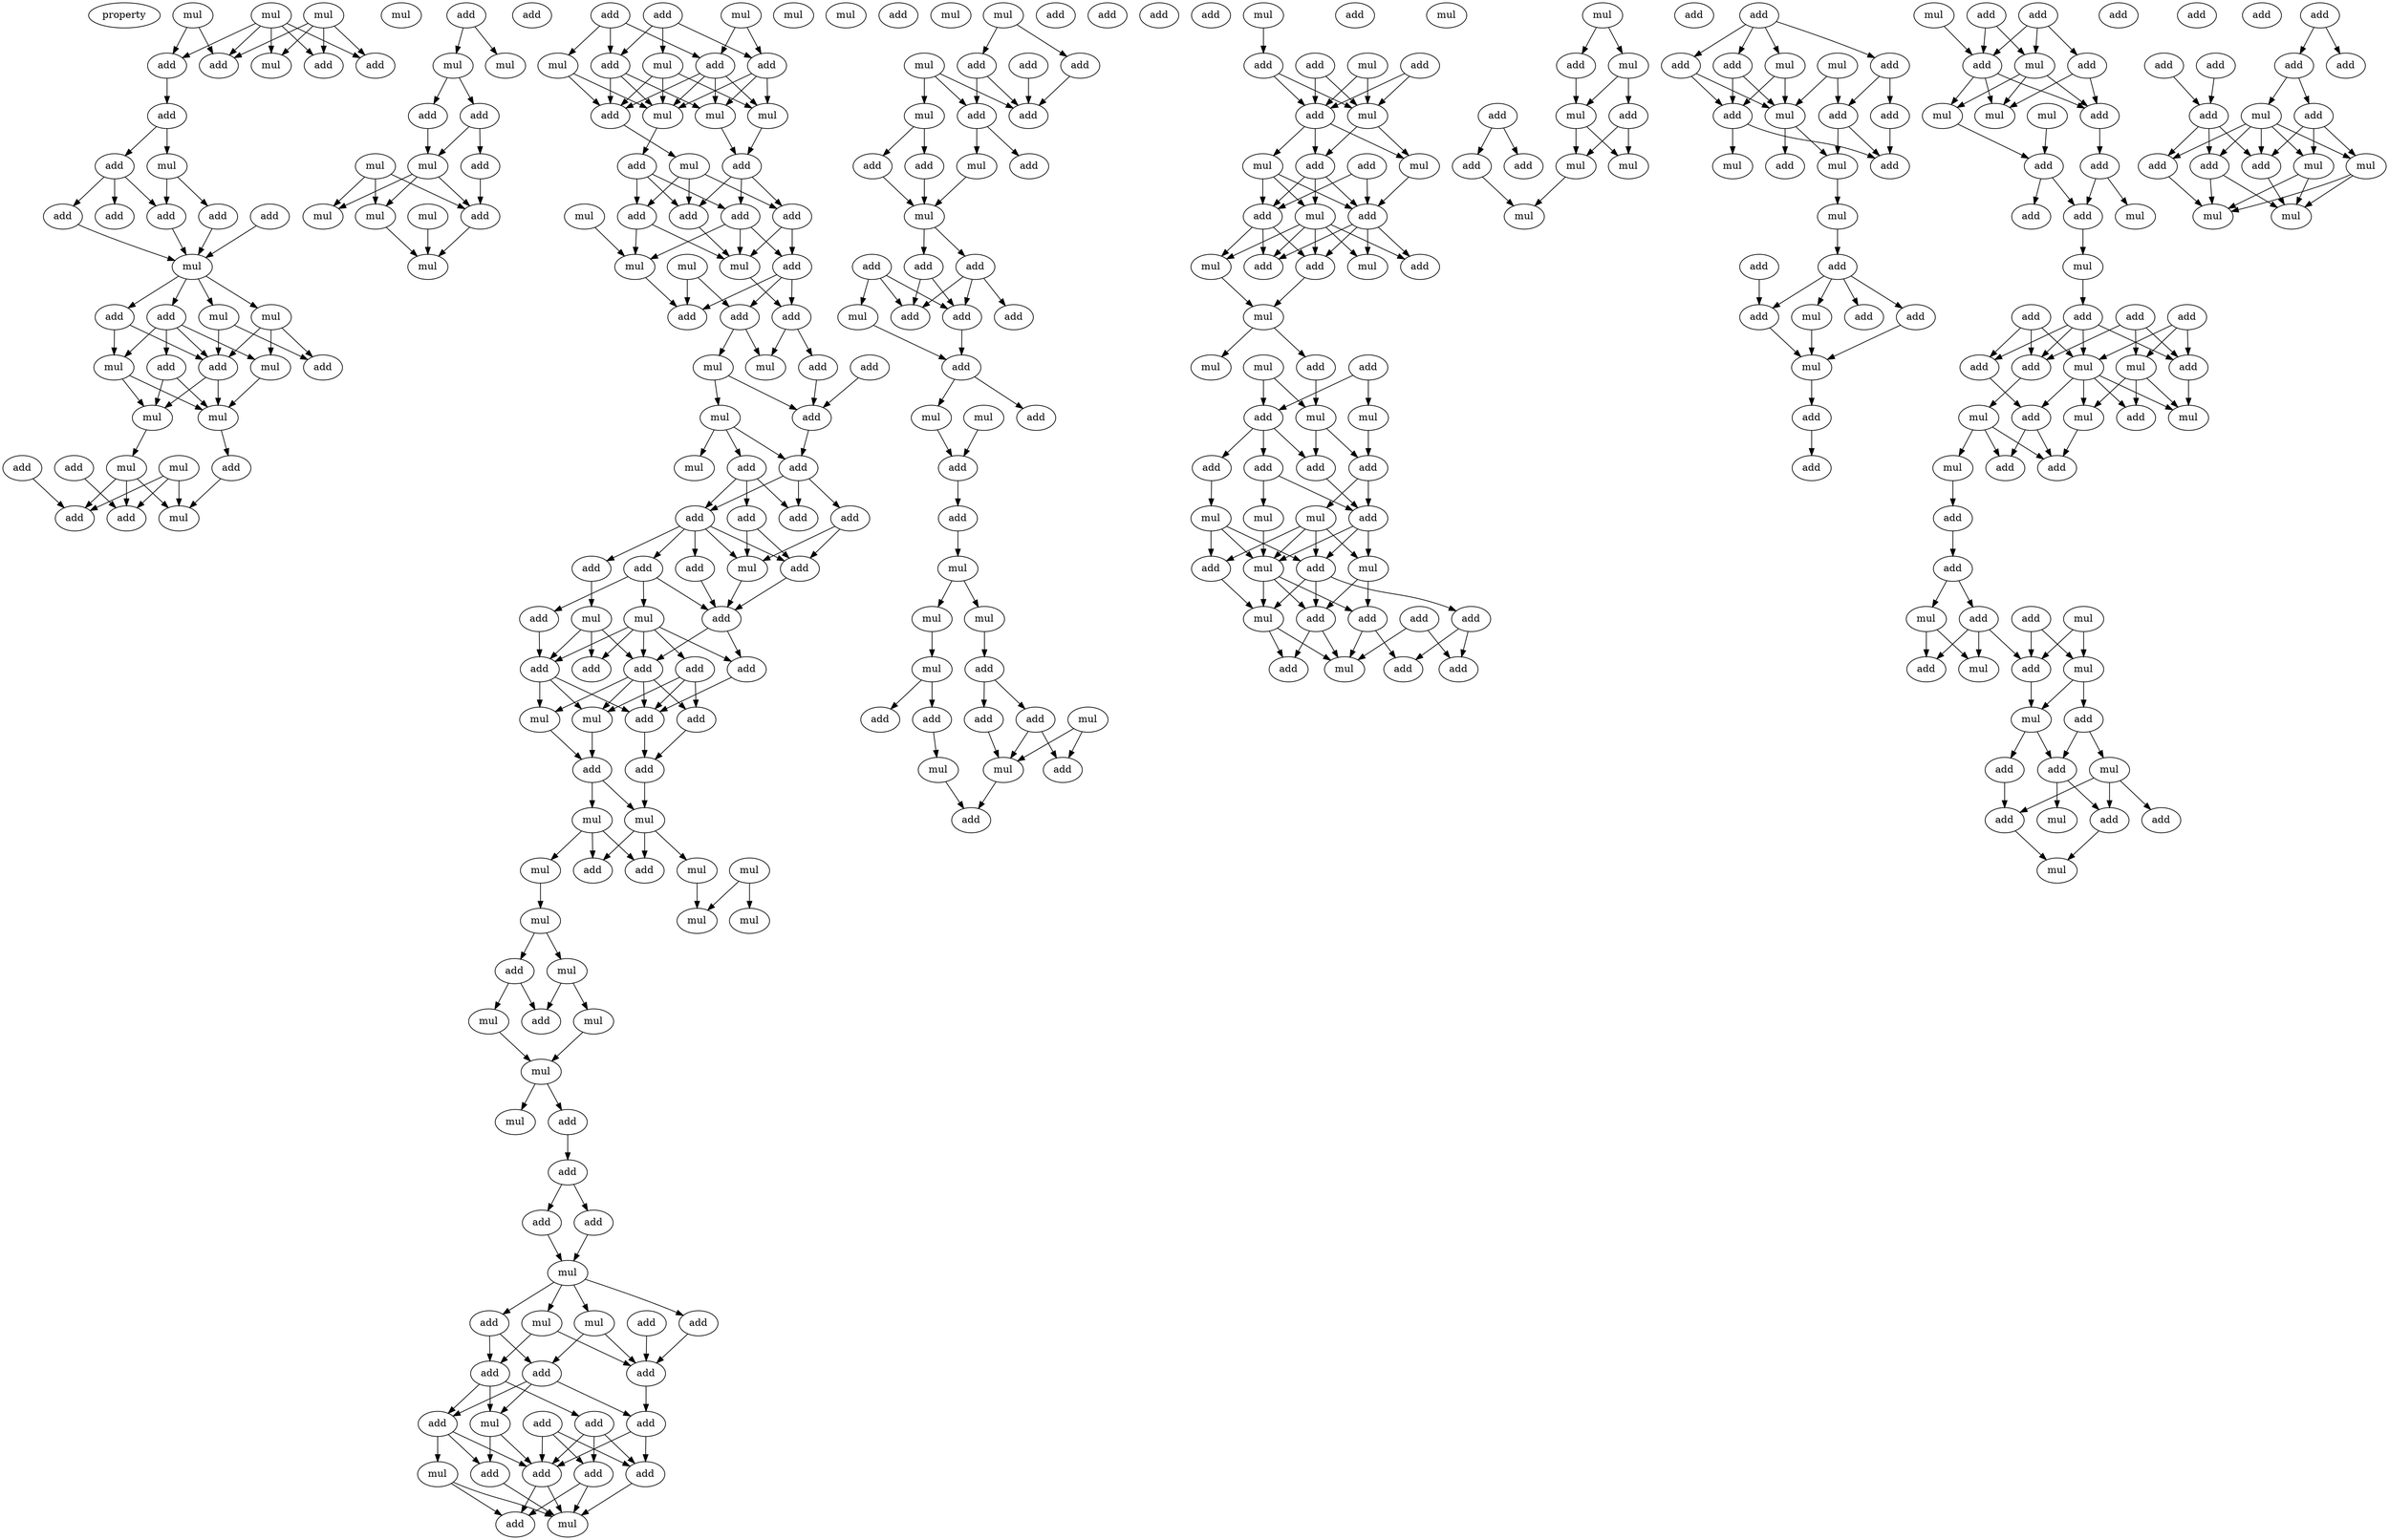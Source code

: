digraph {
    node [fontcolor=black]
    property [mul=2,lf=1.5]
    0 [ label = mul ];
    1 [ label = mul ];
    2 [ label = mul ];
    3 [ label = add ];
    4 [ label = add ];
    5 [ label = add ];
    6 [ label = mul ];
    7 [ label = add ];
    8 [ label = add ];
    9 [ label = add ];
    10 [ label = mul ];
    11 [ label = add ];
    12 [ label = add ];
    13 [ label = add ];
    14 [ label = add ];
    15 [ label = add ];
    16 [ label = mul ];
    17 [ label = add ];
    18 [ label = mul ];
    19 [ label = mul ];
    20 [ label = mul ];
    21 [ label = add ];
    22 [ label = add ];
    23 [ label = mul ];
    24 [ label = mul ];
    25 [ label = add ];
    26 [ label = add ];
    27 [ label = mul ];
    28 [ label = mul ];
    29 [ label = mul ];
    30 [ label = mul ];
    31 [ label = add ];
    32 [ label = add ];
    33 [ label = add ];
    34 [ label = add ];
    35 [ label = add ];
    36 [ label = mul ];
    37 [ label = add ];
    38 [ label = mul ];
    39 [ label = mul ];
    40 [ label = add ];
    41 [ label = add ];
    42 [ label = add ];
    43 [ label = add ];
    44 [ label = mul ];
    45 [ label = mul ];
    46 [ label = mul ];
    47 [ label = mul ];
    48 [ label = mul ];
    49 [ label = add ];
    50 [ label = mul ];
    51 [ label = add ];
    52 [ label = add ];
    53 [ label = mul ];
    54 [ label = mul ];
    55 [ label = add ];
    56 [ label = add ];
    57 [ label = mul ];
    58 [ label = add ];
    59 [ label = add ];
    60 [ label = mul ];
    61 [ label = mul ];
    62 [ label = mul ];
    63 [ label = mul ];
    64 [ label = add ];
    65 [ label = add ];
    66 [ label = add ];
    67 [ label = add ];
    68 [ label = add ];
    69 [ label = mul ];
    70 [ label = add ];
    71 [ label = mul ];
    72 [ label = mul ];
    73 [ label = mul ];
    74 [ label = add ];
    75 [ label = add ];
    76 [ label = add ];
    77 [ label = add ];
    78 [ label = mul ];
    79 [ label = mul ];
    80 [ label = add ];
    81 [ label = add ];
    82 [ label = mul ];
    83 [ label = add ];
    84 [ label = add ];
    85 [ label = add ];
    86 [ label = mul ];
    87 [ label = add ];
    88 [ label = add ];
    89 [ label = add ];
    90 [ label = add ];
    91 [ label = add ];
    92 [ label = add ];
    93 [ label = add ];
    94 [ label = add ];
    95 [ label = mul ];
    96 [ label = mul ];
    97 [ label = mul ];
    98 [ label = add ];
    99 [ label = add ];
    100 [ label = add ];
    101 [ label = add ];
    102 [ label = add ];
    103 [ label = add ];
    104 [ label = add ];
    105 [ label = mul ];
    106 [ label = mul ];
    107 [ label = add ];
    108 [ label = add ];
    109 [ label = add ];
    110 [ label = add ];
    111 [ label = mul ];
    112 [ label = mul ];
    113 [ label = add ];
    114 [ label = add ];
    115 [ label = mul ];
    116 [ label = mul ];
    117 [ label = mul ];
    118 [ label = mul ];
    119 [ label = mul ];
    120 [ label = mul ];
    121 [ label = add ];
    122 [ label = mul ];
    123 [ label = mul ];
    124 [ label = mul ];
    125 [ label = add ];
    126 [ label = mul ];
    127 [ label = mul ];
    128 [ label = mul ];
    129 [ label = add ];
    130 [ label = mul ];
    131 [ label = add ];
    132 [ label = mul ];
    133 [ label = add ];
    134 [ label = add ];
    135 [ label = add ];
    136 [ label = mul ];
    137 [ label = add ];
    138 [ label = mul ];
    139 [ label = add ];
    140 [ label = mul ];
    141 [ label = add ];
    142 [ label = add ];
    143 [ label = add ];
    144 [ label = add ];
    145 [ label = add ];
    146 [ label = add ];
    147 [ label = add ];
    148 [ label = mul ];
    149 [ label = add ];
    150 [ label = add ];
    151 [ label = mul ];
    152 [ label = add ];
    153 [ label = add ];
    154 [ label = add ];
    155 [ label = mul ];
    156 [ label = add ];
    157 [ label = mul ];
    158 [ label = add ];
    159 [ label = mul ];
    160 [ label = add ];
    161 [ label = add ];
    162 [ label = add ];
    163 [ label = add ];
    164 [ label = add ];
    165 [ label = mul ];
    166 [ label = add ];
    167 [ label = mul ];
    168 [ label = add ];
    169 [ label = add ];
    170 [ label = mul ];
    171 [ label = add ];
    172 [ label = add ];
    173 [ label = add ];
    174 [ label = add ];
    175 [ label = mul ];
    176 [ label = add ];
    177 [ label = add ];
    178 [ label = add ];
    179 [ label = add ];
    180 [ label = add ];
    181 [ label = mul ];
    182 [ label = mul ];
    183 [ label = add ];
    184 [ label = add ];
    185 [ label = add ];
    186 [ label = add ];
    187 [ label = mul ];
    188 [ label = mul ];
    189 [ label = mul ];
    190 [ label = add ];
    191 [ label = mul ];
    192 [ label = add ];
    193 [ label = add ];
    194 [ label = add ];
    195 [ label = mul ];
    196 [ label = add ];
    197 [ label = add ];
    198 [ label = mul ];
    199 [ label = mul ];
    200 [ label = add ];
    201 [ label = mul ];
    202 [ label = mul ];
    203 [ label = add ];
    204 [ label = add ];
    205 [ label = add ];
    206 [ label = add ];
    207 [ label = mul ];
    208 [ label = add ];
    209 [ label = add ];
    210 [ label = add ];
    211 [ label = mul ];
    212 [ label = mul ];
    213 [ label = add ];
    214 [ label = add ];
    215 [ label = mul ];
    216 [ label = add ];
    217 [ label = mul ];
    218 [ label = mul ];
    219 [ label = add ];
    220 [ label = add ];
    221 [ label = mul ];
    222 [ label = mul ];
    223 [ label = add ];
    224 [ label = mul ];
    225 [ label = add ];
    226 [ label = add ];
    227 [ label = mul ];
    228 [ label = mul ];
    229 [ label = add ];
    230 [ label = add ];
    231 [ label = add ];
    232 [ label = add ];
    233 [ label = mul ];
    234 [ label = add ];
    235 [ label = mul ];
    236 [ label = mul ];
    237 [ label = mul ];
    238 [ label = mul ];
    239 [ label = add ];
    240 [ label = add ];
    241 [ label = mul ];
    242 [ label = add ];
    243 [ label = add ];
    244 [ label = add ];
    245 [ label = add ];
    246 [ label = add ];
    247 [ label = add ];
    248 [ label = add ];
    249 [ label = mul ];
    250 [ label = mul ];
    251 [ label = mul ];
    252 [ label = add ];
    253 [ label = mul ];
    254 [ label = add ];
    255 [ label = mul ];
    256 [ label = add ];
    257 [ label = add ];
    258 [ label = add ];
    259 [ label = add ];
    260 [ label = mul ];
    261 [ label = mul ];
    262 [ label = mul ];
    263 [ label = add ];
    264 [ label = mul ];
    265 [ label = add ];
    266 [ label = add ];
    267 [ label = mul ];
    268 [ label = add ];
    269 [ label = add ];
    270 [ label = mul ];
    271 [ label = add ];
    272 [ label = add ];
    273 [ label = add ];
    274 [ label = add ];
    275 [ label = mul ];
    276 [ label = mul ];
    277 [ label = mul ];
    278 [ label = add ];
    279 [ label = add ];
    280 [ label = mul ];
    281 [ label = add ];
    282 [ label = add ];
    283 [ label = add ];
    284 [ label = mul ];
    285 [ label = add ];
    286 [ label = add ];
    287 [ label = add ];
    288 [ label = mul ];
    289 [ label = add ];
    290 [ label = add ];
    291 [ label = mul ];
    292 [ label = add ];
    293 [ label = mul ];
    294 [ label = mul ];
    295 [ label = mul ];
    296 [ label = add ];
    297 [ label = add ];
    298 [ label = add ];
    299 [ label = add ];
    300 [ label = mul ];
    301 [ label = add ];
    302 [ label = mul ];
    303 [ label = add ];
    304 [ label = add ];
    305 [ label = add ];
    306 [ label = add ];
    307 [ label = add ];
    308 [ label = mul ];
    309 [ label = add ];
    310 [ label = mul ];
    311 [ label = add ];
    312 [ label = add ];
    313 [ label = add ];
    314 [ label = mul ];
    315 [ label = mul ];
    316 [ label = add ];
    317 [ label = mul ];
    318 [ label = add ];
    319 [ label = add ];
    320 [ label = mul ];
    321 [ label = add ];
    322 [ label = add ];
    323 [ label = add ];
    324 [ label = mul ];
    325 [ label = add ];
    326 [ label = mul ];
    327 [ label = add ];
    328 [ label = mul ];
    329 [ label = add ];
    330 [ label = mul ];
    331 [ label = add ];
    332 [ label = add ];
    333 [ label = mul ];
    334 [ label = add ];
    335 [ label = mul ];
    336 [ label = add ];
    337 [ label = add ];
    338 [ label = add ];
    339 [ label = mul ];
    340 [ label = add ];
    341 [ label = add ];
    342 [ label = mul ];
    343 [ label = add ];
    344 [ label = add ];
    345 [ label = add ];
    346 [ label = add ];
    347 [ label = add ];
    348 [ label = mul ];
    349 [ label = add ];
    350 [ label = add ];
    351 [ label = add ];
    352 [ label = mul ];
    353 [ label = add ];
    354 [ label = mul ];
    355 [ label = add ];
    356 [ label = mul ];
    357 [ label = mul ];
    0 -> 3 [ name = 0 ];
    0 -> 5 [ name = 1 ];
    0 -> 6 [ name = 2 ];
    0 -> 7 [ name = 3 ];
    1 -> 3 [ name = 4 ];
    1 -> 4 [ name = 5 ];
    1 -> 5 [ name = 6 ];
    1 -> 6 [ name = 7 ];
    1 -> 7 [ name = 8 ];
    2 -> 4 [ name = 9 ];
    2 -> 7 [ name = 10 ];
    4 -> 8 [ name = 11 ];
    8 -> 9 [ name = 12 ];
    8 -> 10 [ name = 13 ];
    9 -> 11 [ name = 14 ];
    9 -> 12 [ name = 15 ];
    9 -> 14 [ name = 16 ];
    10 -> 12 [ name = 17 ];
    10 -> 13 [ name = 18 ];
    11 -> 16 [ name = 19 ];
    12 -> 16 [ name = 20 ];
    13 -> 16 [ name = 21 ];
    15 -> 16 [ name = 22 ];
    16 -> 17 [ name = 23 ];
    16 -> 19 [ name = 24 ];
    16 -> 20 [ name = 25 ];
    16 -> 21 [ name = 26 ];
    17 -> 22 [ name = 27 ];
    17 -> 23 [ name = 28 ];
    17 -> 24 [ name = 29 ];
    17 -> 25 [ name = 30 ];
    19 -> 22 [ name = 31 ];
    19 -> 26 [ name = 32 ];
    20 -> 22 [ name = 33 ];
    20 -> 24 [ name = 34 ];
    20 -> 26 [ name = 35 ];
    21 -> 22 [ name = 36 ];
    21 -> 23 [ name = 37 ];
    22 -> 27 [ name = 38 ];
    22 -> 28 [ name = 39 ];
    23 -> 27 [ name = 40 ];
    23 -> 28 [ name = 41 ];
    24 -> 27 [ name = 42 ];
    25 -> 27 [ name = 43 ];
    25 -> 28 [ name = 44 ];
    27 -> 33 [ name = 45 ];
    28 -> 30 [ name = 46 ];
    29 -> 34 [ name = 47 ];
    29 -> 35 [ name = 48 ];
    29 -> 36 [ name = 49 ];
    30 -> 34 [ name = 50 ];
    30 -> 35 [ name = 51 ];
    30 -> 36 [ name = 52 ];
    31 -> 34 [ name = 53 ];
    32 -> 35 [ name = 54 ];
    33 -> 36 [ name = 55 ];
    37 -> 38 [ name = 56 ];
    37 -> 39 [ name = 57 ];
    38 -> 41 [ name = 58 ];
    38 -> 42 [ name = 59 ];
    41 -> 44 [ name = 60 ];
    42 -> 43 [ name = 61 ];
    42 -> 44 [ name = 62 ];
    43 -> 49 [ name = 63 ];
    44 -> 46 [ name = 64 ];
    44 -> 47 [ name = 65 ];
    44 -> 49 [ name = 66 ];
    45 -> 46 [ name = 67 ];
    45 -> 47 [ name = 68 ];
    45 -> 49 [ name = 69 ];
    47 -> 50 [ name = 70 ];
    48 -> 50 [ name = 71 ];
    49 -> 50 [ name = 72 ];
    51 -> 54 [ name = 73 ];
    51 -> 56 [ name = 74 ];
    51 -> 58 [ name = 75 ];
    52 -> 55 [ name = 76 ];
    52 -> 57 [ name = 77 ];
    52 -> 58 [ name = 78 ];
    53 -> 55 [ name = 79 ];
    53 -> 56 [ name = 80 ];
    54 -> 59 [ name = 81 ];
    54 -> 60 [ name = 82 ];
    54 -> 61 [ name = 83 ];
    55 -> 59 [ name = 84 ];
    55 -> 60 [ name = 85 ];
    55 -> 61 [ name = 86 ];
    55 -> 62 [ name = 87 ];
    56 -> 60 [ name = 88 ];
    56 -> 61 [ name = 89 ];
    56 -> 62 [ name = 90 ];
    57 -> 59 [ name = 91 ];
    57 -> 60 [ name = 92 ];
    58 -> 59 [ name = 93 ];
    58 -> 60 [ name = 94 ];
    58 -> 62 [ name = 95 ];
    59 -> 63 [ name = 96 ];
    60 -> 64 [ name = 97 ];
    61 -> 65 [ name = 98 ];
    62 -> 65 [ name = 99 ];
    63 -> 66 [ name = 100 ];
    63 -> 67 [ name = 101 ];
    63 -> 70 [ name = 102 ];
    64 -> 67 [ name = 103 ];
    64 -> 68 [ name = 104 ];
    64 -> 70 [ name = 105 ];
    65 -> 66 [ name = 106 ];
    65 -> 68 [ name = 107 ];
    65 -> 70 [ name = 108 ];
    66 -> 73 [ name = 109 ];
    66 -> 74 [ name = 110 ];
    67 -> 71 [ name = 111 ];
    67 -> 73 [ name = 112 ];
    68 -> 71 [ name = 113 ];
    68 -> 73 [ name = 114 ];
    68 -> 74 [ name = 115 ];
    69 -> 71 [ name = 116 ];
    70 -> 73 [ name = 117 ];
    71 -> 75 [ name = 118 ];
    72 -> 75 [ name = 119 ];
    72 -> 77 [ name = 120 ];
    73 -> 76 [ name = 121 ];
    74 -> 75 [ name = 122 ];
    74 -> 76 [ name = 123 ];
    74 -> 77 [ name = 124 ];
    76 -> 79 [ name = 125 ];
    76 -> 81 [ name = 126 ];
    77 -> 78 [ name = 127 ];
    77 -> 79 [ name = 128 ];
    78 -> 82 [ name = 129 ];
    78 -> 83 [ name = 130 ];
    80 -> 83 [ name = 131 ];
    81 -> 83 [ name = 132 ];
    82 -> 84 [ name = 133 ];
    82 -> 85 [ name = 134 ];
    82 -> 86 [ name = 135 ];
    83 -> 84 [ name = 136 ];
    84 -> 87 [ name = 137 ];
    84 -> 88 [ name = 138 ];
    84 -> 89 [ name = 139 ];
    85 -> 87 [ name = 140 ];
    85 -> 88 [ name = 141 ];
    85 -> 90 [ name = 142 ];
    88 -> 91 [ name = 143 ];
    88 -> 92 [ name = 144 ];
    88 -> 93 [ name = 145 ];
    88 -> 94 [ name = 146 ];
    88 -> 95 [ name = 147 ];
    89 -> 91 [ name = 148 ];
    89 -> 95 [ name = 149 ];
    90 -> 91 [ name = 150 ];
    90 -> 95 [ name = 151 ];
    91 -> 99 [ name = 152 ];
    92 -> 97 [ name = 153 ];
    92 -> 98 [ name = 154 ];
    92 -> 99 [ name = 155 ];
    93 -> 96 [ name = 156 ];
    94 -> 99 [ name = 157 ];
    95 -> 99 [ name = 158 ];
    96 -> 100 [ name = 159 ];
    96 -> 102 [ name = 160 ];
    96 -> 104 [ name = 161 ];
    97 -> 100 [ name = 162 ];
    97 -> 101 [ name = 163 ];
    97 -> 102 [ name = 164 ];
    97 -> 103 [ name = 165 ];
    97 -> 104 [ name = 166 ];
    98 -> 102 [ name = 167 ];
    99 -> 100 [ name = 168 ];
    99 -> 103 [ name = 169 ];
    100 -> 105 [ name = 170 ];
    100 -> 106 [ name = 171 ];
    100 -> 107 [ name = 172 ];
    100 -> 108 [ name = 173 ];
    101 -> 106 [ name = 174 ];
    101 -> 107 [ name = 175 ];
    101 -> 108 [ name = 176 ];
    102 -> 105 [ name = 177 ];
    102 -> 106 [ name = 178 ];
    102 -> 108 [ name = 179 ];
    103 -> 108 [ name = 180 ];
    105 -> 110 [ name = 181 ];
    106 -> 110 [ name = 182 ];
    107 -> 109 [ name = 183 ];
    108 -> 109 [ name = 184 ];
    109 -> 111 [ name = 185 ];
    110 -> 111 [ name = 186 ];
    110 -> 112 [ name = 187 ];
    111 -> 113 [ name = 188 ];
    111 -> 114 [ name = 189 ];
    111 -> 117 [ name = 190 ];
    112 -> 113 [ name = 191 ];
    112 -> 114 [ name = 192 ];
    112 -> 115 [ name = 193 ];
    115 -> 120 [ name = 194 ];
    116 -> 118 [ name = 195 ];
    116 -> 119 [ name = 196 ];
    117 -> 119 [ name = 197 ];
    120 -> 121 [ name = 198 ];
    120 -> 122 [ name = 199 ];
    121 -> 124 [ name = 200 ];
    121 -> 125 [ name = 201 ];
    122 -> 125 [ name = 202 ];
    122 -> 126 [ name = 203 ];
    124 -> 127 [ name = 204 ];
    126 -> 127 [ name = 205 ];
    127 -> 130 [ name = 206 ];
    127 -> 131 [ name = 207 ];
    131 -> 133 [ name = 208 ];
    133 -> 134 [ name = 209 ];
    133 -> 135 [ name = 210 ];
    134 -> 136 [ name = 211 ];
    135 -> 136 [ name = 212 ];
    136 -> 137 [ name = 213 ];
    136 -> 138 [ name = 214 ];
    136 -> 140 [ name = 215 ];
    136 -> 141 [ name = 216 ];
    137 -> 143 [ name = 217 ];
    138 -> 143 [ name = 218 ];
    138 -> 144 [ name = 219 ];
    139 -> 143 [ name = 220 ];
    140 -> 142 [ name = 221 ];
    140 -> 143 [ name = 222 ];
    141 -> 142 [ name = 223 ];
    141 -> 144 [ name = 224 ];
    142 -> 145 [ name = 225 ];
    142 -> 147 [ name = 226 ];
    142 -> 148 [ name = 227 ];
    143 -> 145 [ name = 228 ];
    144 -> 146 [ name = 229 ];
    144 -> 147 [ name = 230 ];
    144 -> 148 [ name = 231 ];
    145 -> 152 [ name = 232 ];
    145 -> 153 [ name = 233 ];
    146 -> 150 [ name = 234 ];
    146 -> 152 [ name = 235 ];
    146 -> 153 [ name = 236 ];
    147 -> 151 [ name = 237 ];
    147 -> 152 [ name = 238 ];
    147 -> 154 [ name = 239 ];
    148 -> 152 [ name = 240 ];
    148 -> 154 [ name = 241 ];
    149 -> 150 [ name = 242 ];
    149 -> 152 [ name = 243 ];
    149 -> 153 [ name = 244 ];
    150 -> 155 [ name = 245 ];
    150 -> 156 [ name = 246 ];
    151 -> 155 [ name = 247 ];
    151 -> 156 [ name = 248 ];
    152 -> 155 [ name = 249 ];
    152 -> 156 [ name = 250 ];
    153 -> 155 [ name = 251 ];
    154 -> 155 [ name = 252 ];
    157 -> 160 [ name = 253 ];
    157 -> 162 [ name = 254 ];
    159 -> 163 [ name = 255 ];
    159 -> 164 [ name = 256 ];
    159 -> 165 [ name = 257 ];
    160 -> 163 [ name = 258 ];
    160 -> 164 [ name = 259 ];
    161 -> 163 [ name = 260 ];
    162 -> 163 [ name = 261 ];
    164 -> 167 [ name = 262 ];
    164 -> 168 [ name = 263 ];
    165 -> 166 [ name = 264 ];
    165 -> 169 [ name = 265 ];
    166 -> 170 [ name = 266 ];
    167 -> 170 [ name = 267 ];
    169 -> 170 [ name = 268 ];
    170 -> 171 [ name = 269 ];
    170 -> 172 [ name = 270 ];
    171 -> 177 [ name = 271 ];
    171 -> 178 [ name = 272 ];
    172 -> 174 [ name = 273 ];
    172 -> 177 [ name = 274 ];
    172 -> 178 [ name = 275 ];
    173 -> 175 [ name = 276 ];
    173 -> 177 [ name = 277 ];
    173 -> 178 [ name = 278 ];
    175 -> 179 [ name = 279 ];
    177 -> 179 [ name = 280 ];
    179 -> 181 [ name = 281 ];
    179 -> 184 [ name = 282 ];
    181 -> 185 [ name = 283 ];
    182 -> 185 [ name = 284 ];
    185 -> 186 [ name = 285 ];
    186 -> 187 [ name = 286 ];
    187 -> 188 [ name = 287 ];
    187 -> 189 [ name = 288 ];
    188 -> 190 [ name = 289 ];
    189 -> 191 [ name = 290 ];
    190 -> 193 [ name = 291 ];
    190 -> 194 [ name = 292 ];
    191 -> 192 [ name = 293 ];
    191 -> 196 [ name = 294 ];
    192 -> 199 [ name = 295 ];
    193 -> 198 [ name = 296 ];
    194 -> 197 [ name = 297 ];
    194 -> 198 [ name = 298 ];
    195 -> 197 [ name = 299 ];
    195 -> 198 [ name = 300 ];
    198 -> 200 [ name = 301 ];
    199 -> 200 [ name = 302 ];
    201 -> 204 [ name = 303 ];
    202 -> 207 [ name = 304 ];
    202 -> 208 [ name = 305 ];
    203 -> 207 [ name = 306 ];
    203 -> 208 [ name = 307 ];
    204 -> 207 [ name = 308 ];
    204 -> 208 [ name = 309 ];
    205 -> 207 [ name = 310 ];
    205 -> 208 [ name = 311 ];
    207 -> 209 [ name = 312 ];
    207 -> 211 [ name = 313 ];
    208 -> 209 [ name = 314 ];
    208 -> 211 [ name = 315 ];
    208 -> 212 [ name = 316 ];
    209 -> 213 [ name = 317 ];
    209 -> 214 [ name = 318 ];
    209 -> 215 [ name = 319 ];
    210 -> 213 [ name = 320 ];
    210 -> 214 [ name = 321 ];
    211 -> 213 [ name = 322 ];
    212 -> 213 [ name = 323 ];
    212 -> 214 [ name = 324 ];
    212 -> 215 [ name = 325 ];
    213 -> 216 [ name = 326 ];
    213 -> 218 [ name = 327 ];
    213 -> 219 [ name = 328 ];
    213 -> 220 [ name = 329 ];
    214 -> 216 [ name = 330 ];
    214 -> 217 [ name = 331 ];
    214 -> 220 [ name = 332 ];
    215 -> 216 [ name = 333 ];
    215 -> 217 [ name = 334 ];
    215 -> 218 [ name = 335 ];
    215 -> 219 [ name = 336 ];
    215 -> 220 [ name = 337 ];
    217 -> 221 [ name = 338 ];
    220 -> 221 [ name = 339 ];
    221 -> 222 [ name = 340 ];
    221 -> 223 [ name = 341 ];
    223 -> 227 [ name = 342 ];
    224 -> 226 [ name = 343 ];
    224 -> 227 [ name = 344 ];
    225 -> 226 [ name = 345 ];
    225 -> 228 [ name = 346 ];
    226 -> 230 [ name = 347 ];
    226 -> 231 [ name = 348 ];
    226 -> 232 [ name = 349 ];
    227 -> 229 [ name = 350 ];
    227 -> 232 [ name = 351 ];
    228 -> 229 [ name = 352 ];
    229 -> 233 [ name = 353 ];
    229 -> 234 [ name = 354 ];
    230 -> 234 [ name = 355 ];
    230 -> 236 [ name = 356 ];
    231 -> 235 [ name = 357 ];
    232 -> 234 [ name = 358 ];
    233 -> 237 [ name = 359 ];
    233 -> 238 [ name = 360 ];
    233 -> 239 [ name = 361 ];
    233 -> 240 [ name = 362 ];
    234 -> 237 [ name = 363 ];
    234 -> 238 [ name = 364 ];
    234 -> 239 [ name = 365 ];
    235 -> 237 [ name = 366 ];
    235 -> 239 [ name = 367 ];
    235 -> 240 [ name = 368 ];
    236 -> 237 [ name = 369 ];
    237 -> 241 [ name = 370 ];
    237 -> 243 [ name = 371 ];
    237 -> 245 [ name = 372 ];
    238 -> 243 [ name = 373 ];
    238 -> 245 [ name = 374 ];
    239 -> 241 [ name = 375 ];
    239 -> 244 [ name = 376 ];
    239 -> 245 [ name = 377 ];
    240 -> 241 [ name = 378 ];
    241 -> 247 [ name = 379 ];
    241 -> 249 [ name = 380 ];
    242 -> 248 [ name = 381 ];
    242 -> 249 [ name = 382 ];
    243 -> 246 [ name = 383 ];
    243 -> 249 [ name = 384 ];
    244 -> 246 [ name = 385 ];
    244 -> 248 [ name = 386 ];
    245 -> 247 [ name = 387 ];
    245 -> 249 [ name = 388 ];
    251 -> 252 [ name = 389 ];
    251 -> 253 [ name = 390 ];
    252 -> 255 [ name = 391 ];
    253 -> 254 [ name = 392 ];
    253 -> 255 [ name = 393 ];
    254 -> 260 [ name = 394 ];
    254 -> 261 [ name = 395 ];
    255 -> 260 [ name = 396 ];
    255 -> 261 [ name = 397 ];
    256 -> 257 [ name = 398 ];
    256 -> 259 [ name = 399 ];
    257 -> 262 [ name = 400 ];
    260 -> 262 [ name = 401 ];
    263 -> 265 [ name = 402 ];
    263 -> 266 [ name = 403 ];
    263 -> 267 [ name = 404 ];
    263 -> 268 [ name = 405 ];
    264 -> 270 [ name = 406 ];
    264 -> 271 [ name = 407 ];
    265 -> 270 [ name = 408 ];
    265 -> 272 [ name = 409 ];
    266 -> 270 [ name = 410 ];
    266 -> 272 [ name = 411 ];
    267 -> 270 [ name = 412 ];
    267 -> 272 [ name = 413 ];
    268 -> 269 [ name = 414 ];
    268 -> 271 [ name = 415 ];
    269 -> 273 [ name = 416 ];
    270 -> 274 [ name = 417 ];
    270 -> 275 [ name = 418 ];
    271 -> 273 [ name = 419 ];
    271 -> 275 [ name = 420 ];
    272 -> 273 [ name = 421 ];
    272 -> 276 [ name = 422 ];
    275 -> 277 [ name = 423 ];
    277 -> 279 [ name = 424 ];
    278 -> 281 [ name = 425 ];
    279 -> 280 [ name = 426 ];
    279 -> 281 [ name = 427 ];
    279 -> 282 [ name = 428 ];
    279 -> 283 [ name = 429 ];
    280 -> 284 [ name = 430 ];
    281 -> 284 [ name = 431 ];
    283 -> 284 [ name = 432 ];
    284 -> 285 [ name = 433 ];
    285 -> 289 [ name = 434 ];
    286 -> 290 [ name = 435 ];
    286 -> 291 [ name = 436 ];
    286 -> 292 [ name = 437 ];
    287 -> 291 [ name = 438 ];
    287 -> 292 [ name = 439 ];
    288 -> 292 [ name = 440 ];
    290 -> 293 [ name = 441 ];
    290 -> 296 [ name = 442 ];
    291 -> 293 [ name = 443 ];
    291 -> 295 [ name = 444 ];
    291 -> 296 [ name = 445 ];
    292 -> 293 [ name = 446 ];
    292 -> 295 [ name = 447 ];
    292 -> 296 [ name = 448 ];
    294 -> 297 [ name = 449 ];
    295 -> 297 [ name = 450 ];
    296 -> 298 [ name = 451 ];
    297 -> 299 [ name = 452 ];
    297 -> 301 [ name = 453 ];
    298 -> 300 [ name = 454 ];
    298 -> 301 [ name = 455 ];
    301 -> 302 [ name = 456 ];
    302 -> 303 [ name = 457 ];
    303 -> 308 [ name = 458 ];
    303 -> 309 [ name = 459 ];
    303 -> 311 [ name = 460 ];
    303 -> 312 [ name = 461 ];
    304 -> 310 [ name = 462 ];
    304 -> 311 [ name = 463 ];
    304 -> 312 [ name = 464 ];
    305 -> 308 [ name = 465 ];
    305 -> 309 [ name = 466 ];
    305 -> 312 [ name = 467 ];
    306 -> 308 [ name = 468 ];
    306 -> 310 [ name = 469 ];
    306 -> 311 [ name = 470 ];
    308 -> 313 [ name = 471 ];
    308 -> 314 [ name = 472 ];
    308 -> 315 [ name = 473 ];
    308 -> 316 [ name = 474 ];
    309 -> 313 [ name = 475 ];
    310 -> 314 [ name = 476 ];
    310 -> 315 [ name = 477 ];
    310 -> 316 [ name = 478 ];
    311 -> 314 [ name = 479 ];
    312 -> 317 [ name = 480 ];
    313 -> 318 [ name = 481 ];
    313 -> 319 [ name = 482 ];
    315 -> 318 [ name = 483 ];
    317 -> 318 [ name = 484 ];
    317 -> 319 [ name = 485 ];
    317 -> 320 [ name = 486 ];
    320 -> 321 [ name = 487 ];
    321 -> 322 [ name = 488 ];
    322 -> 324 [ name = 489 ];
    322 -> 327 [ name = 490 ];
    324 -> 329 [ name = 491 ];
    324 -> 330 [ name = 492 ];
    325 -> 328 [ name = 493 ];
    325 -> 331 [ name = 494 ];
    326 -> 328 [ name = 495 ];
    326 -> 331 [ name = 496 ];
    327 -> 329 [ name = 497 ];
    327 -> 330 [ name = 498 ];
    327 -> 331 [ name = 499 ];
    328 -> 332 [ name = 500 ];
    328 -> 333 [ name = 501 ];
    331 -> 333 [ name = 502 ];
    332 -> 334 [ name = 503 ];
    332 -> 335 [ name = 504 ];
    333 -> 334 [ name = 505 ];
    333 -> 336 [ name = 506 ];
    334 -> 339 [ name = 507 ];
    334 -> 341 [ name = 508 ];
    335 -> 338 [ name = 509 ];
    335 -> 340 [ name = 510 ];
    335 -> 341 [ name = 511 ];
    336 -> 338 [ name = 512 ];
    338 -> 342 [ name = 513 ];
    341 -> 342 [ name = 514 ];
    343 -> 345 [ name = 515 ];
    343 -> 346 [ name = 516 ];
    344 -> 350 [ name = 517 ];
    345 -> 348 [ name = 518 ];
    345 -> 349 [ name = 519 ];
    347 -> 350 [ name = 520 ];
    348 -> 351 [ name = 521 ];
    348 -> 352 [ name = 522 ];
    348 -> 353 [ name = 523 ];
    348 -> 354 [ name = 524 ];
    348 -> 355 [ name = 525 ];
    349 -> 351 [ name = 526 ];
    349 -> 352 [ name = 527 ];
    349 -> 354 [ name = 528 ];
    350 -> 351 [ name = 529 ];
    350 -> 353 [ name = 530 ];
    350 -> 355 [ name = 531 ];
    351 -> 357 [ name = 532 ];
    352 -> 356 [ name = 533 ];
    352 -> 357 [ name = 534 ];
    353 -> 356 [ name = 535 ];
    354 -> 356 [ name = 536 ];
    354 -> 357 [ name = 537 ];
    355 -> 356 [ name = 538 ];
    355 -> 357 [ name = 539 ];
}
